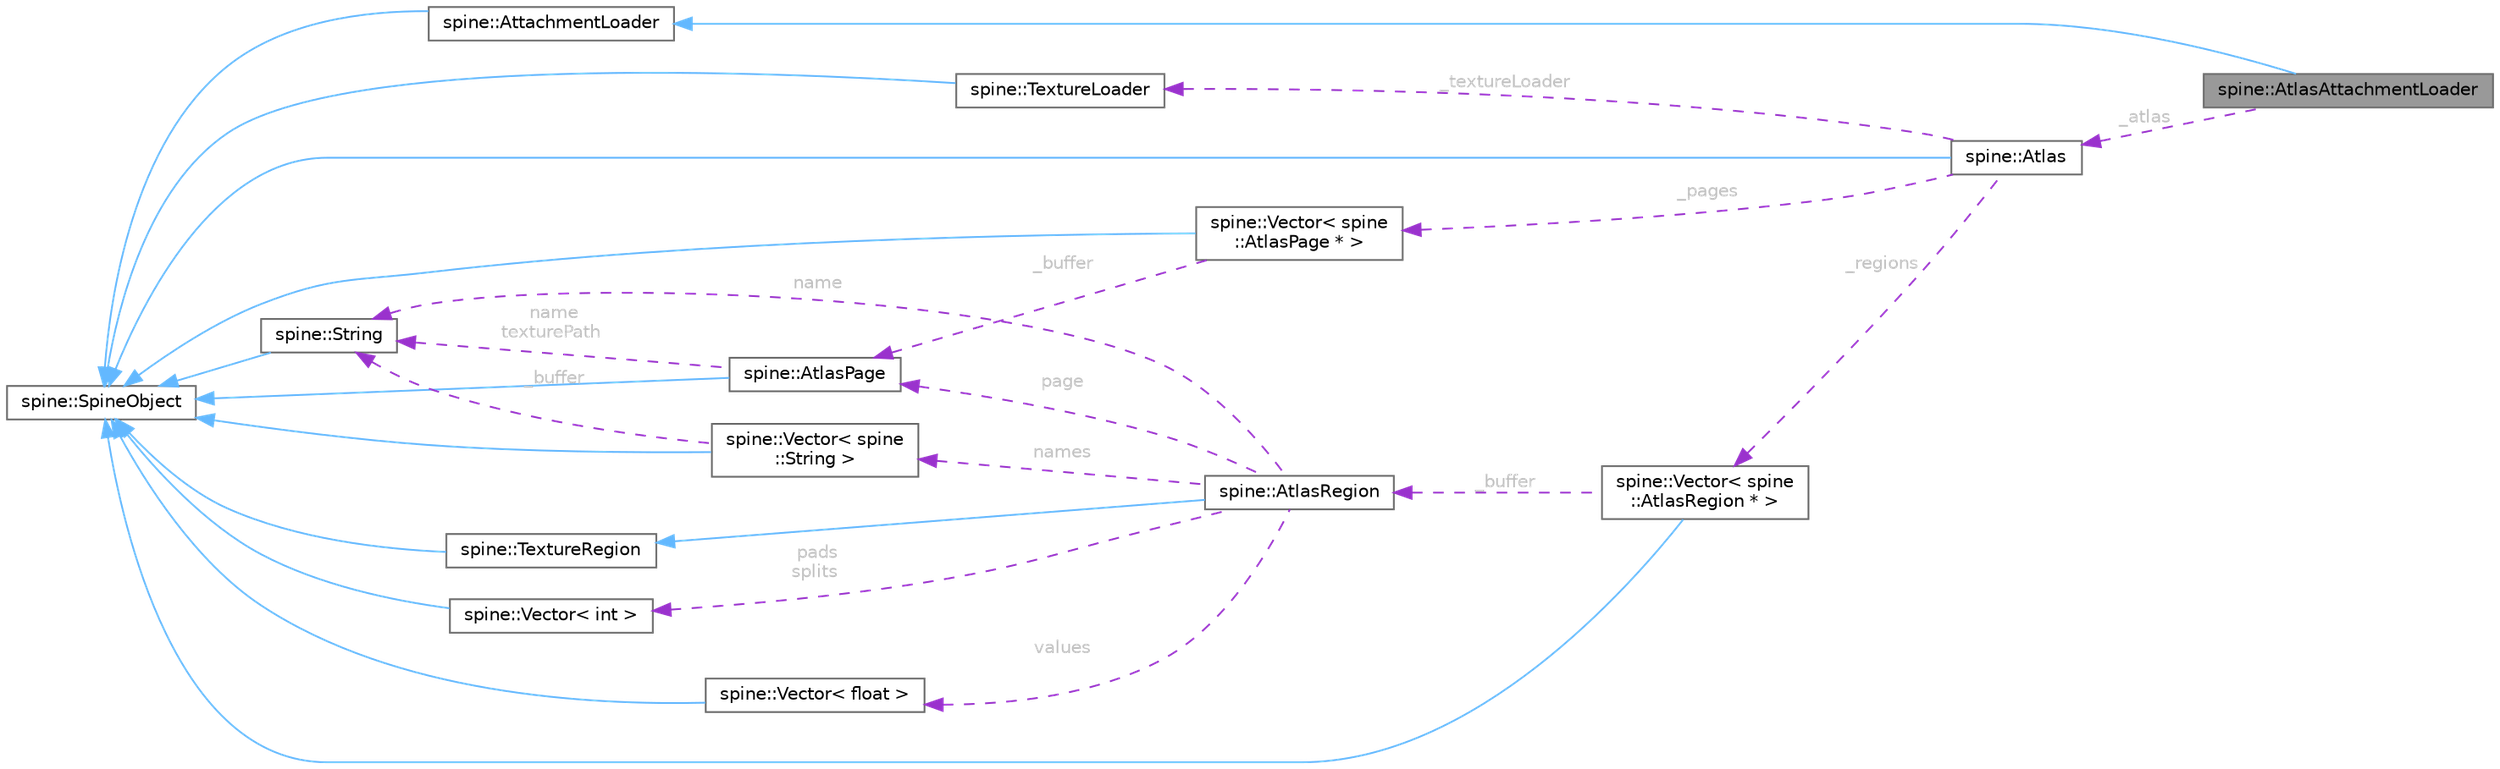 digraph "spine::AtlasAttachmentLoader"
{
 // LATEX_PDF_SIZE
  bgcolor="transparent";
  edge [fontname=Helvetica,fontsize=10,labelfontname=Helvetica,labelfontsize=10];
  node [fontname=Helvetica,fontsize=10,shape=box,height=0.2,width=0.4];
  rankdir="LR";
  Node1 [id="Node000001",label="spine::AtlasAttachmentLoader",height=0.2,width=0.4,color="gray40", fillcolor="grey60", style="filled", fontcolor="black",tooltip=" "];
  Node2 -> Node1 [id="edge1_Node000001_Node000002",dir="back",color="steelblue1",style="solid",tooltip=" "];
  Node2 [id="Node000002",label="spine::AttachmentLoader",height=0.2,width=0.4,color="gray40", fillcolor="white", style="filled",URL="$classspine_1_1_attachment_loader.html",tooltip=" "];
  Node3 -> Node2 [id="edge2_Node000002_Node000003",dir="back",color="steelblue1",style="solid",tooltip=" "];
  Node3 [id="Node000003",label="spine::SpineObject",height=0.2,width=0.4,color="gray40", fillcolor="white", style="filled",URL="$classspine_1_1_spine_object.html",tooltip=" "];
  Node4 -> Node1 [id="edge3_Node000001_Node000004",dir="back",color="darkorchid3",style="dashed",tooltip=" ",label=" _atlas",fontcolor="grey" ];
  Node4 [id="Node000004",label="spine::Atlas",height=0.2,width=0.4,color="gray40", fillcolor="white", style="filled",URL="$classspine_1_1_atlas.html",tooltip=" "];
  Node3 -> Node4 [id="edge4_Node000004_Node000003",dir="back",color="steelblue1",style="solid",tooltip=" "];
  Node5 -> Node4 [id="edge5_Node000004_Node000005",dir="back",color="darkorchid3",style="dashed",tooltip=" ",label=" _pages",fontcolor="grey" ];
  Node5 [id="Node000005",label="spine::Vector\< spine\l::AtlasPage * \>",height=0.2,width=0.4,color="gray40", fillcolor="white", style="filled",URL="$classspine_1_1_vector.html",tooltip=" "];
  Node3 -> Node5 [id="edge6_Node000005_Node000003",dir="back",color="steelblue1",style="solid",tooltip=" "];
  Node6 -> Node5 [id="edge7_Node000005_Node000006",dir="back",color="darkorchid3",style="dashed",tooltip=" ",label=" _buffer",fontcolor="grey" ];
  Node6 [id="Node000006",label="spine::AtlasPage",height=0.2,width=0.4,color="gray40", fillcolor="white", style="filled",URL="$classspine_1_1_atlas_page.html",tooltip=" "];
  Node3 -> Node6 [id="edge8_Node000006_Node000003",dir="back",color="steelblue1",style="solid",tooltip=" "];
  Node7 -> Node6 [id="edge9_Node000006_Node000007",dir="back",color="darkorchid3",style="dashed",tooltip=" ",label=" name\ntexturePath",fontcolor="grey" ];
  Node7 [id="Node000007",label="spine::String",height=0.2,width=0.4,color="gray40", fillcolor="white", style="filled",URL="$classspine_1_1_string.html",tooltip=" "];
  Node3 -> Node7 [id="edge10_Node000007_Node000003",dir="back",color="steelblue1",style="solid",tooltip=" "];
  Node8 -> Node4 [id="edge11_Node000004_Node000008",dir="back",color="darkorchid3",style="dashed",tooltip=" ",label=" _regions",fontcolor="grey" ];
  Node8 [id="Node000008",label="spine::Vector\< spine\l::AtlasRegion * \>",height=0.2,width=0.4,color="gray40", fillcolor="white", style="filled",URL="$classspine_1_1_vector.html",tooltip=" "];
  Node3 -> Node8 [id="edge12_Node000008_Node000003",dir="back",color="steelblue1",style="solid",tooltip=" "];
  Node9 -> Node8 [id="edge13_Node000008_Node000009",dir="back",color="darkorchid3",style="dashed",tooltip=" ",label=" _buffer",fontcolor="grey" ];
  Node9 [id="Node000009",label="spine::AtlasRegion",height=0.2,width=0.4,color="gray40", fillcolor="white", style="filled",URL="$classspine_1_1_atlas_region.html",tooltip=" "];
  Node10 -> Node9 [id="edge14_Node000009_Node000010",dir="back",color="steelblue1",style="solid",tooltip=" "];
  Node10 [id="Node000010",label="spine::TextureRegion",height=0.2,width=0.4,color="gray40", fillcolor="white", style="filled",URL="$classspine_1_1_texture_region.html",tooltip=" "];
  Node3 -> Node10 [id="edge15_Node000010_Node000003",dir="back",color="steelblue1",style="solid",tooltip=" "];
  Node6 -> Node9 [id="edge16_Node000009_Node000006",dir="back",color="darkorchid3",style="dashed",tooltip=" ",label=" page",fontcolor="grey" ];
  Node7 -> Node9 [id="edge17_Node000009_Node000007",dir="back",color="darkorchid3",style="dashed",tooltip=" ",label=" name",fontcolor="grey" ];
  Node11 -> Node9 [id="edge18_Node000009_Node000011",dir="back",color="darkorchid3",style="dashed",tooltip=" ",label=" pads\nsplits",fontcolor="grey" ];
  Node11 [id="Node000011",label="spine::Vector\< int \>",height=0.2,width=0.4,color="gray40", fillcolor="white", style="filled",URL="$classspine_1_1_vector.html",tooltip=" "];
  Node3 -> Node11 [id="edge19_Node000011_Node000003",dir="back",color="steelblue1",style="solid",tooltip=" "];
  Node12 -> Node9 [id="edge20_Node000009_Node000012",dir="back",color="darkorchid3",style="dashed",tooltip=" ",label=" names",fontcolor="grey" ];
  Node12 [id="Node000012",label="spine::Vector\< spine\l::String \>",height=0.2,width=0.4,color="gray40", fillcolor="white", style="filled",URL="$classspine_1_1_vector.html",tooltip=" "];
  Node3 -> Node12 [id="edge21_Node000012_Node000003",dir="back",color="steelblue1",style="solid",tooltip=" "];
  Node7 -> Node12 [id="edge22_Node000012_Node000007",dir="back",color="darkorchid3",style="dashed",tooltip=" ",label=" _buffer",fontcolor="grey" ];
  Node13 -> Node9 [id="edge23_Node000009_Node000013",dir="back",color="darkorchid3",style="dashed",tooltip=" ",label=" values",fontcolor="grey" ];
  Node13 [id="Node000013",label="spine::Vector\< float \>",height=0.2,width=0.4,color="gray40", fillcolor="white", style="filled",URL="$classspine_1_1_vector.html",tooltip=" "];
  Node3 -> Node13 [id="edge24_Node000013_Node000003",dir="back",color="steelblue1",style="solid",tooltip=" "];
  Node14 -> Node4 [id="edge25_Node000004_Node000014",dir="back",color="darkorchid3",style="dashed",tooltip=" ",label=" _textureLoader",fontcolor="grey" ];
  Node14 [id="Node000014",label="spine::TextureLoader",height=0.2,width=0.4,color="gray40", fillcolor="white", style="filled",URL="$classspine_1_1_texture_loader.html",tooltip=" "];
  Node3 -> Node14 [id="edge26_Node000014_Node000003",dir="back",color="steelblue1",style="solid",tooltip=" "];
}
